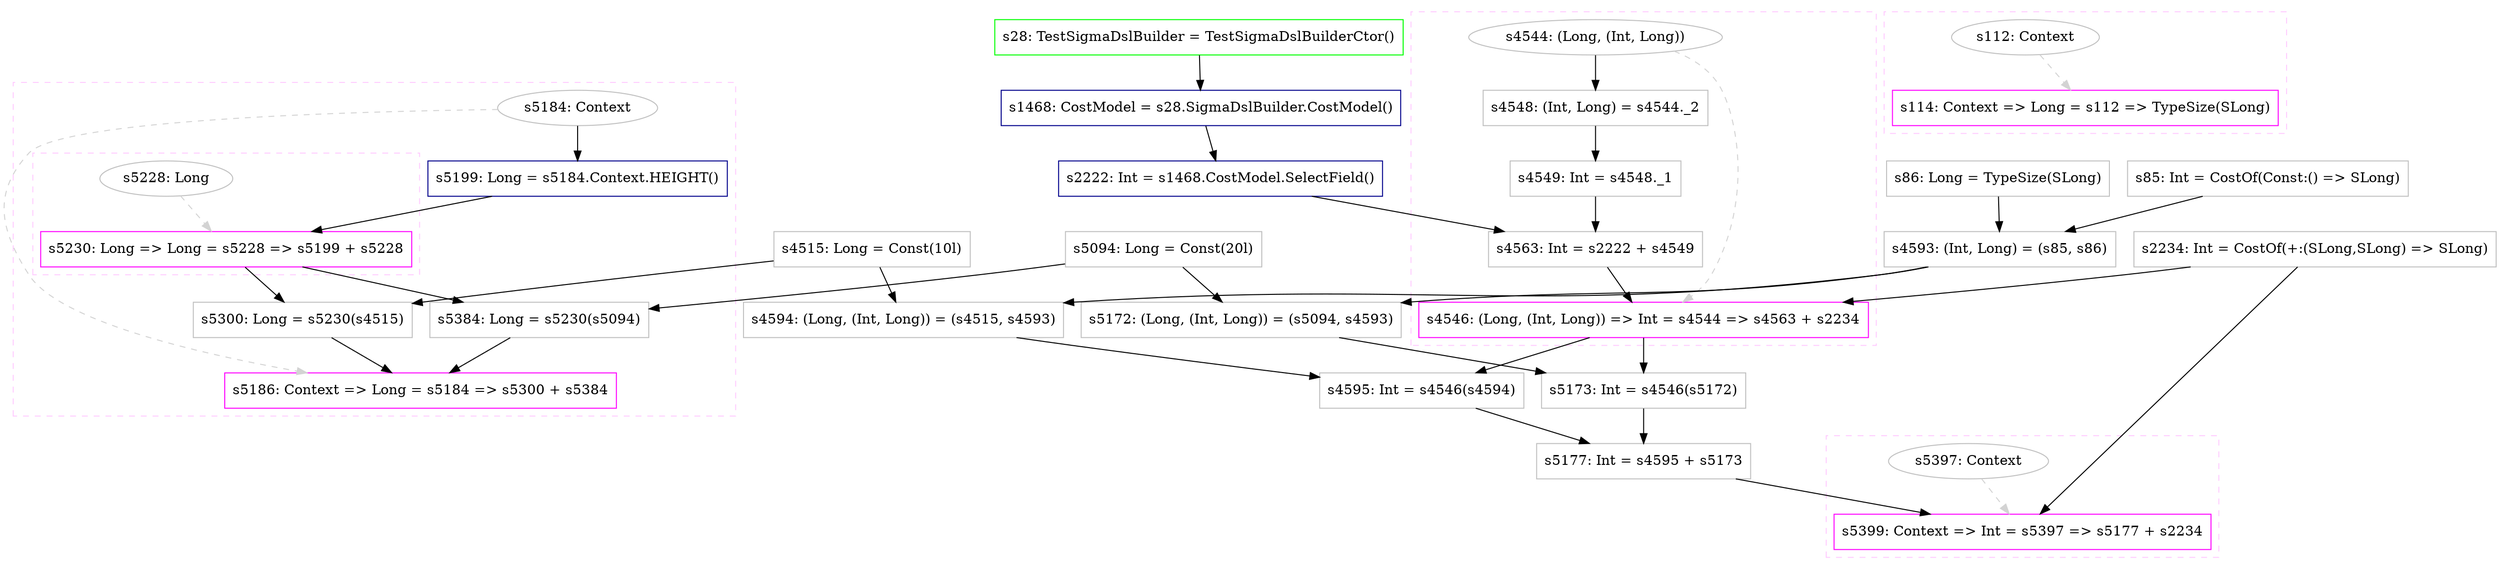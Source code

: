 digraph "lam6" {
concentrate=true
node [style=filled, fillcolor=orangered]

"s4515" [
label="s4515: Long = Const(10l)"
shape=box, color=gray, tooltip="s4515:Long", style=filled, fillcolor=white
]
"s5094" [
label="s5094: Long = Const(20l)"
shape=box, color=gray, tooltip="s5094:Long", style=filled, fillcolor=white
]
subgraph cluster_s5186 {
style=dashed; color="#FFCCFF"
"s5184" [
label="s5184: Context"
shape=oval, color=gray, tooltip="s5184:Context", style=filled, fillcolor=white
]
"s5186" [
label="s5186: Context => Long = s5184 => s5300 + s5384"
shape=box, color=magenta, tooltip="s5186:Context => Long", style=filled, fillcolor=white
]
{rank=source; s5184}
"s5199" [
label="s5199: Long = s5184.Context.HEIGHT()"
shape=box, color=darkblue, tooltip="s5199:Long", style=filled, fillcolor=white
]
subgraph cluster_s5230 {
style=dashed; color="#FFCCFF"
"s5228" [
label="s5228: Long"
shape=oval, color=gray, tooltip="s5228:Long", style=filled, fillcolor=white
]
"s5230" [
label="s5230: Long => Long = s5228 => s5199 + s5228"
shape=box, color=magenta, tooltip="s5230:Long => Long", style=filled, fillcolor=white
]
{rank=source; s5228}
{rank=sink; s5230}
}
"s5300" [
label="s5300: Long = s5230(s4515)"
shape=box, color=gray, tooltip="s5300:Long", style=filled, fillcolor=white
]
"s5384" [
label="s5384: Long = s5230(s5094)"
shape=box, color=gray, tooltip="s5384:Long", style=filled, fillcolor=white
]
{rank=sink; s5186}
}
"s28" [
label="s28: TestSigmaDslBuilder = TestSigmaDslBuilderCtor()"
shape=box, color=green, tooltip="s28:TestSigmaDslBuilder", style=filled, fillcolor=white
]
"s1468" [
label="s1468: CostModel = s28.SigmaDslBuilder.CostModel()"
shape=box, color=darkblue, tooltip="s1468:CostModel", style=filled, fillcolor=white
]
"s2222" [
label="s2222: Int = s1468.CostModel.SelectField()"
shape=box, color=darkblue, tooltip="s2222:Int", style=filled, fillcolor=white
]
"s2234" [
label="s2234: Int = CostOf(+:(SLong,SLong) => SLong)"
shape=box, color=gray, tooltip="s2234:Int", style=filled, fillcolor=white
]
subgraph cluster_s4546 {
style=dashed; color="#FFCCFF"
"s4544" [
label="s4544: (Long, (Int, Long))"
shape=oval, color=gray, tooltip="s4544:(Long, (Int, Long))", style=filled, fillcolor=white
]
"s4546" [
label="s4546: (Long, (Int, Long)) => Int = s4544 => s4563 + s2234"
shape=box, color=magenta, tooltip="s4546:(Long, (Int, Long)) => Int", style=filled, fillcolor=white
]
{rank=source; s4544}
"s4548" [
label="s4548: (Int, Long) = s4544._2"
shape=box, color=gray, tooltip="s4548:(Int, Long)", style=filled, fillcolor=white
]
"s4549" [
label="s4549: Int = s4548._1"
shape=box, color=gray, tooltip="s4549:Int", style=filled, fillcolor=white
]
"s4563" [
label="s4563: Int = s2222 + s4549"
shape=box, color=gray, tooltip="s4563:Int", style=filled, fillcolor=white
]
{rank=sink; s4546}
}
"s85" [
label="s85: Int = CostOf(Const:() => SLong)"
shape=box, color=gray, tooltip="s85:Int", style=filled, fillcolor=white
]
"s86" [
label="s86: Long = TypeSize(SLong)"
shape=box, color=gray, tooltip="s86:Long", style=filled, fillcolor=white
]
"s4593" [
label="s4593: (Int, Long) = (s85, s86)"
shape=box, color=gray, tooltip="s4593:(Int, Long)", style=filled, fillcolor=white
]
"s4594" [
label="s4594: (Long, (Int, Long)) = (s4515, s4593)"
shape=box, color=gray, tooltip="s4594:(Long, (Int, Long))", style=filled, fillcolor=white
]
"s4595" [
label="s4595: Int = s4546(s4594)"
shape=box, color=gray, tooltip="s4595:Int", style=filled, fillcolor=white
]
"s5172" [
label="s5172: (Long, (Int, Long)) = (s5094, s4593)"
shape=box, color=gray, tooltip="s5172:(Long, (Int, Long))", style=filled, fillcolor=white
]
"s5173" [
label="s5173: Int = s4546(s5172)"
shape=box, color=gray, tooltip="s5173:Int", style=filled, fillcolor=white
]
"s5177" [
label="s5177: Int = s4595 + s5173"
shape=box, color=gray, tooltip="s5177:Int", style=filled, fillcolor=white
]
subgraph cluster_s5399 {
style=dashed; color="#FFCCFF"
"s5397" [
label="s5397: Context"
shape=oval, color=gray, tooltip="s5397:Context", style=filled, fillcolor=white
]
"s5399" [
label="s5399: Context => Int = s5397 => s5177 + s2234"
shape=box, color=magenta, tooltip="s5399:Context => Int", style=filled, fillcolor=white
]
{rank=source; s5397}
{rank=sink; s5399}
}
subgraph cluster_s114 {
style=dashed; color="#FFCCFF"
"s112" [
label="s112: Context"
shape=oval, color=gray, tooltip="s112:Context", style=filled, fillcolor=white
]
"s114" [
label="s114: Context => Long = s112 => TypeSize(SLong)"
shape=box, color=magenta, tooltip="s114:Context => Long", style=filled, fillcolor=white
]
{rank=source; s112}
{rank=sink; s114}
}
"s4546" -> "s5173" [style=solid]
"s5172" -> "s5173" [style=solid]
"s4544" -> "s4546" [style=dashed, color=lightgray, weight=0]
"s4563" -> "s4546" [style=solid]
"s2234" -> "s4546" [style=solid]
"s2222" -> "s4563" [style=solid]
"s4549" -> "s4563" [style=solid]
"s5184" -> "s5199" [style=solid]
"s4546" -> "s4595" [style=solid]
"s4594" -> "s4595" [style=solid]
"s1468" -> "s2222" [style=solid]
"s5230" -> "s5384" [style=solid]
"s5094" -> "s5384" [style=solid]
"s4595" -> "s5177" [style=solid]
"s5173" -> "s5177" [style=solid]
"s4515" -> "s4594" [style=solid]
"s4593" -> "s4594" [style=solid]
"s5228" -> "s5230" [style=dashed, color=lightgray, weight=0]
"s5199" -> "s5230" [style=solid]
"s5228" -> "s5230" [style=solid]
"s5397" -> "s5399" [style=dashed, color=lightgray, weight=0]
"s5177" -> "s5399" [style=solid]
"s2234" -> "s5399" [style=solid]
"s85" -> "s4593" [style=solid]
"s86" -> "s4593" [style=solid]
"s4548" -> "s4549" [style=solid]
"s5184" -> "s5186" [style=dashed, color=lightgray, weight=0]
"s5300" -> "s5186" [style=solid]
"s5384" -> "s5186" [style=solid]
"s4544" -> "s4548" [style=solid]
"s112" -> "s114" [style=dashed, color=lightgray, weight=0]
"s5230" -> "s5300" [style=solid]
"s4515" -> "s5300" [style=solid]
"s5094" -> "s5172" [style=solid]
"s4593" -> "s5172" [style=solid]
"s28" -> "s1468" [style=solid]
}
